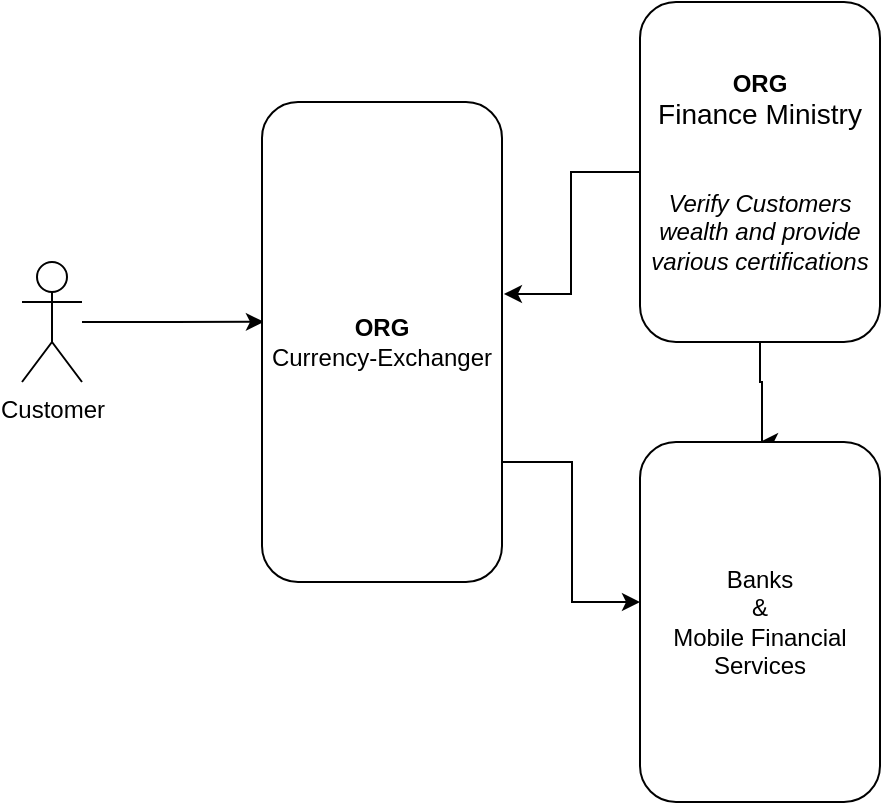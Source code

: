 <mxfile version="14.9.5" type="github">
  <diagram id="T9xgaOHDPQrs-XFZEX-W" name="Page-1">
    <mxGraphModel dx="1350" dy="793" grid="1" gridSize="10" guides="1" tooltips="1" connect="1" arrows="1" fold="1" page="1" pageScale="1" pageWidth="850" pageHeight="1100" math="0" shadow="0">
      <root>
        <mxCell id="0" />
        <mxCell id="1" parent="0" />
        <mxCell id="5fQ8Wmeh50y775HjGKkR-3" style="edgeStyle=orthogonalEdgeStyle;rounded=0;orthogonalLoop=1;jettySize=auto;html=1;entryX=0.008;entryY=0.458;entryDx=0;entryDy=0;entryPerimeter=0;" edge="1" parent="1" source="5fQ8Wmeh50y775HjGKkR-1" target="5fQ8Wmeh50y775HjGKkR-2">
          <mxGeometry relative="1" as="geometry" />
        </mxCell>
        <mxCell id="5fQ8Wmeh50y775HjGKkR-1" value="&lt;div&gt;Customer&lt;/div&gt;&lt;div&gt;&lt;br&gt;&lt;/div&gt;" style="shape=umlActor;verticalLabelPosition=bottom;verticalAlign=top;html=1;outlineConnect=0;" vertex="1" parent="1">
          <mxGeometry x="160" y="300" width="30" height="60" as="geometry" />
        </mxCell>
        <mxCell id="5fQ8Wmeh50y775HjGKkR-10" style="edgeStyle=orthogonalEdgeStyle;rounded=0;orthogonalLoop=1;jettySize=auto;html=1;" edge="1" parent="1" source="5fQ8Wmeh50y775HjGKkR-2" target="5fQ8Wmeh50y775HjGKkR-7">
          <mxGeometry relative="1" as="geometry">
            <Array as="points">
              <mxPoint x="435" y="400" />
              <mxPoint x="435" y="470" />
            </Array>
          </mxGeometry>
        </mxCell>
        <mxCell id="5fQ8Wmeh50y775HjGKkR-2" value="&lt;b&gt;ORG&lt;/b&gt;&lt;br&gt;Currency-Exchanger" style="rounded=1;whiteSpace=wrap;html=1;" vertex="1" parent="1">
          <mxGeometry x="280" y="220" width="120" height="240" as="geometry" />
        </mxCell>
        <mxCell id="5fQ8Wmeh50y775HjGKkR-9" style="edgeStyle=orthogonalEdgeStyle;rounded=0;orthogonalLoop=1;jettySize=auto;html=1;entryX=1.008;entryY=0.4;entryDx=0;entryDy=0;entryPerimeter=0;" edge="1" parent="1" source="5fQ8Wmeh50y775HjGKkR-4" target="5fQ8Wmeh50y775HjGKkR-2">
          <mxGeometry relative="1" as="geometry" />
        </mxCell>
        <mxCell id="5fQ8Wmeh50y775HjGKkR-11" style="edgeStyle=orthogonalEdgeStyle;rounded=0;orthogonalLoop=1;jettySize=auto;html=1;entryX=0.5;entryY=0;entryDx=0;entryDy=0;" edge="1" parent="1" source="5fQ8Wmeh50y775HjGKkR-4" target="5fQ8Wmeh50y775HjGKkR-7">
          <mxGeometry relative="1" as="geometry">
            <Array as="points">
              <mxPoint x="529" y="360" />
              <mxPoint x="530" y="360" />
            </Array>
          </mxGeometry>
        </mxCell>
        <mxCell id="5fQ8Wmeh50y775HjGKkR-4" value="&lt;div&gt;&lt;b&gt;ORG&lt;/b&gt;&lt;br&gt;&lt;font style=&quot;font-size: 14px&quot;&gt;Finance Ministry&lt;/font&gt;&lt;/div&gt;&lt;br&gt;&lt;br&gt;&lt;div&gt;&lt;i&gt;Verify Customers wealth and provide various certifications&lt;/i&gt;&lt;/div&gt;" style="rounded=1;whiteSpace=wrap;html=1;" vertex="1" parent="1">
          <mxGeometry x="469" y="170" width="120" height="170" as="geometry" />
        </mxCell>
        <mxCell id="5fQ8Wmeh50y775HjGKkR-7" value="&lt;div&gt;Banks&lt;/div&gt;&lt;div&gt;&amp;amp;&lt;/div&gt;&lt;div&gt;Mobile Financial Services&lt;br&gt;&lt;/div&gt;" style="rounded=1;whiteSpace=wrap;html=1;" vertex="1" parent="1">
          <mxGeometry x="469" y="390" width="120" height="180" as="geometry" />
        </mxCell>
      </root>
    </mxGraphModel>
  </diagram>
</mxfile>
